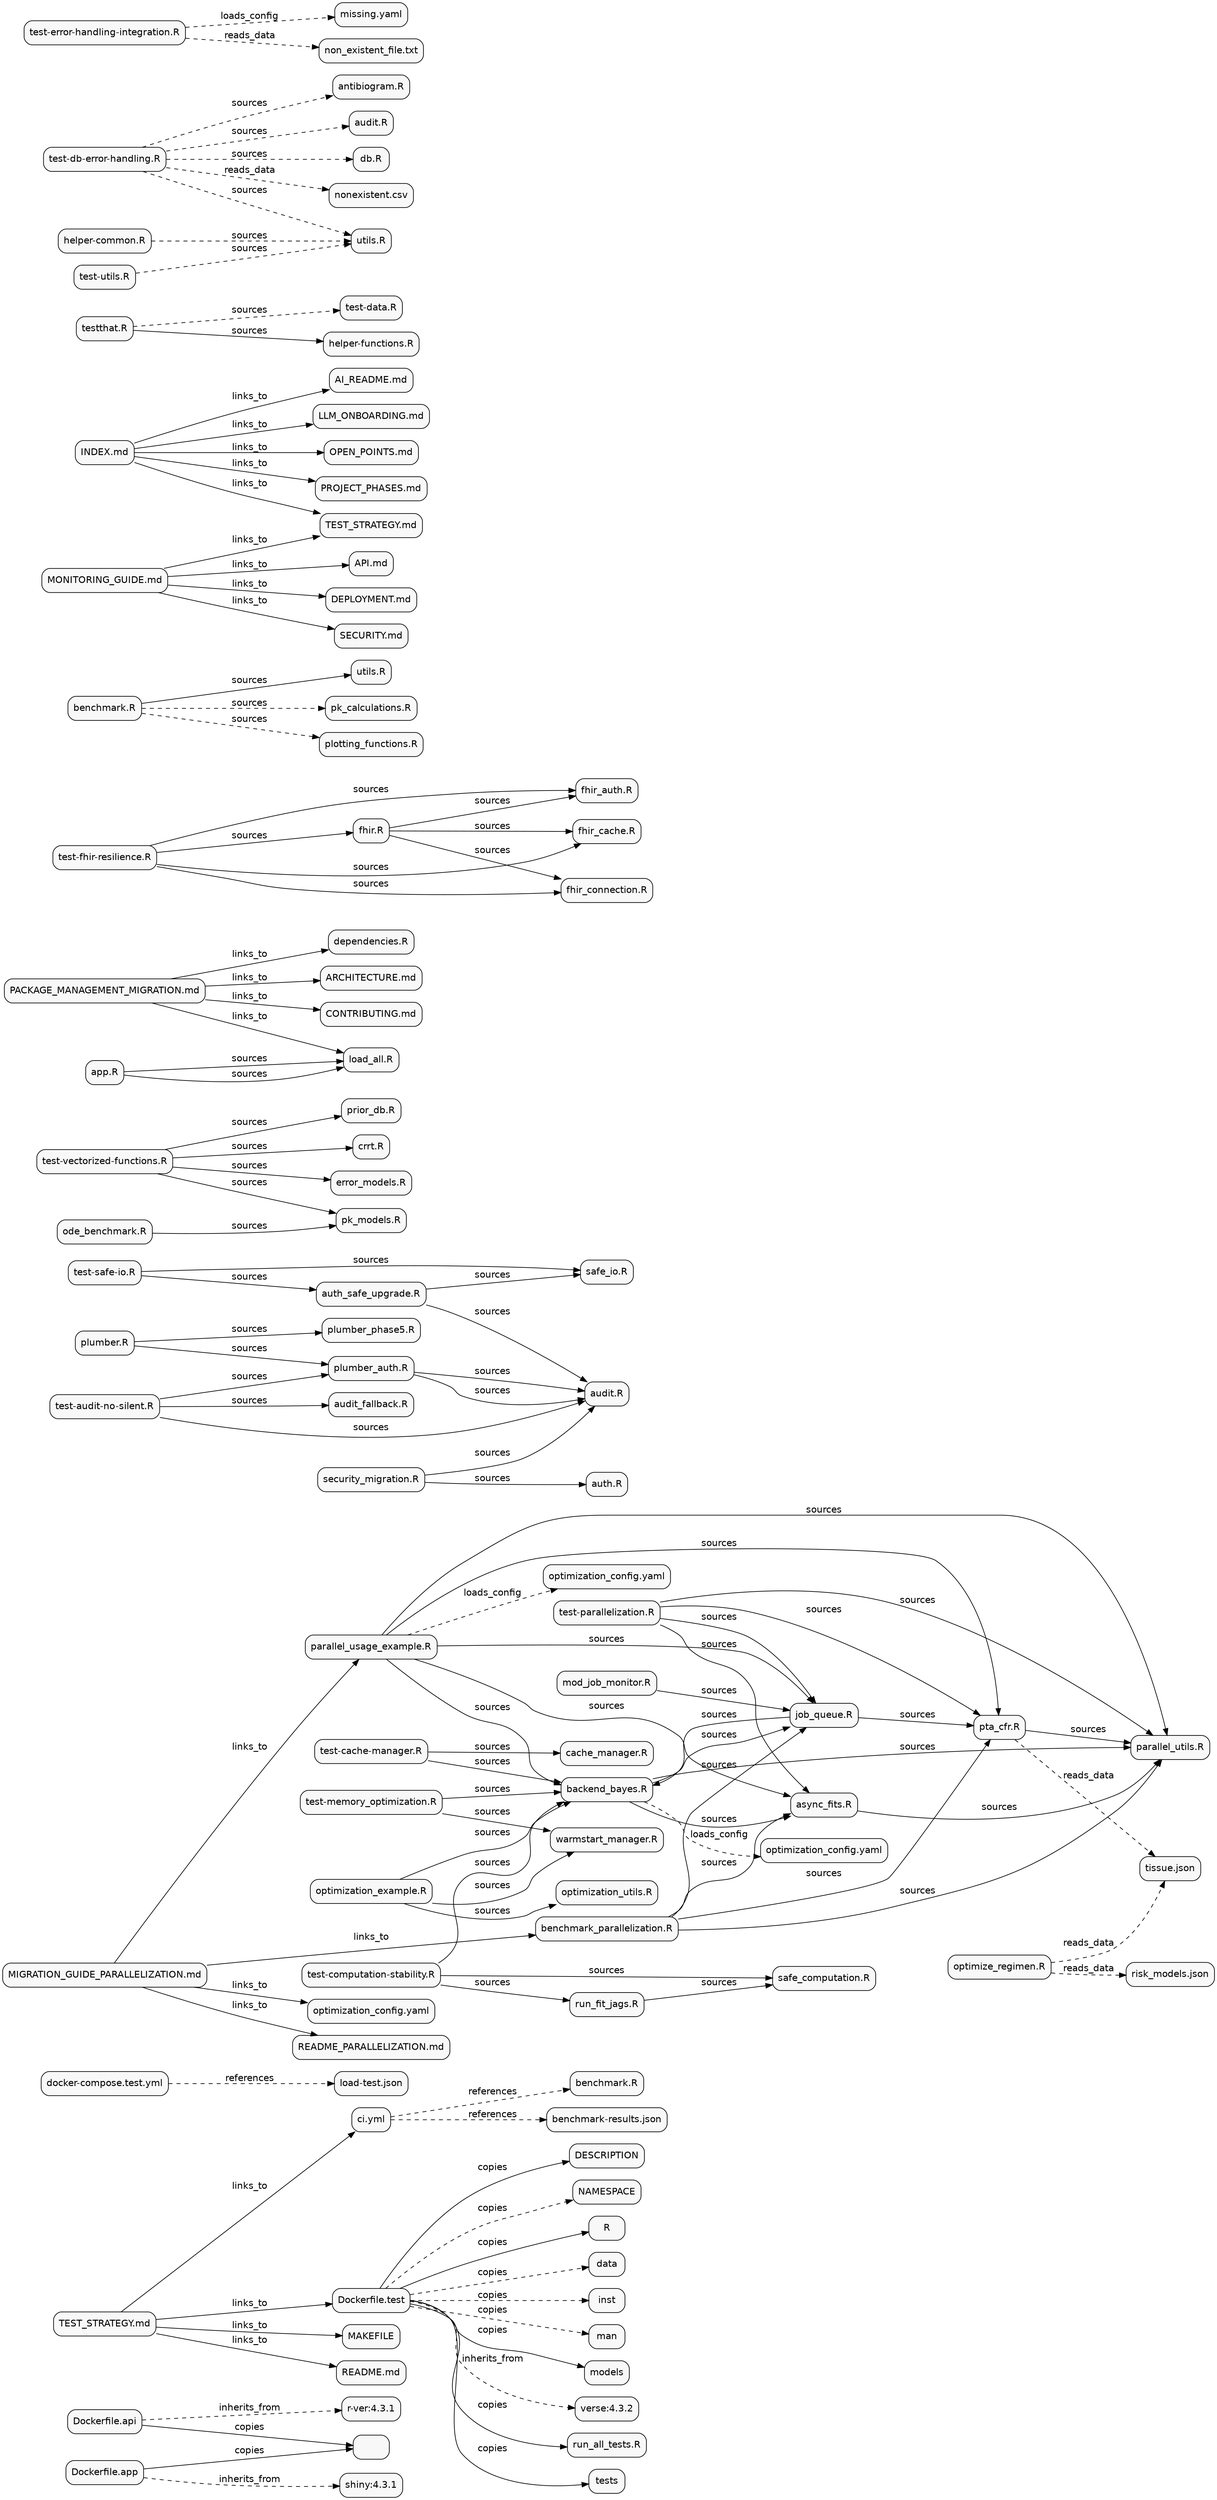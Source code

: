 digraph "deps" {
  rankdir=LR;
  node [shape=box, style="rounded,filled", fillcolor="#f8f8f8", fontname="Helvetica"];
  edge [fontname="Helvetica"];
  "." [label="", tooltip="."];
  ".github/workflows/Rscript tests/performance/benchmark.R\n" [label="benchmark.R\n", tooltip=".github/workflows/Rscript tests/performance/benchmark.R\n"];
  ".github/workflows/benchmark-results.json" [label="benchmark-results.json", tooltip=".github/workflows/benchmark-results.json"];
  ".github/workflows/ci.yml" [label="ci.yml", tooltip=".github/workflows/ci.yml"];
  "DESCRIPTION" [label="DESCRIPTION", tooltip="DESCRIPTION"];
  "Dockerfile.api" [label="Dockerfile.api", tooltip="Dockerfile.api"];
  "Dockerfile.app" [label="Dockerfile.app", tooltip="Dockerfile.app"];
  "Dockerfile.test" [label="Dockerfile.test", tooltip="Dockerfile.test"];
  "K6_OUT=json=/results/load-test.json" [label="load-test.json", tooltip="K6_OUT=json=/results/load-test.json"];
  "MAKEFILE" [label="MAKEFILE", tooltip="MAKEFILE"];
  "NAMESPACE" [label="NAMESPACE", tooltip="NAMESPACE"];
  "R" [label="R", tooltip="R"];
  "R/async_fits.R" [label="async_fits.R", tooltip="R/async_fits.R"];
  "R/audit.R" [label="audit.R", tooltip="R/audit.R"];
  "R/audit_fallback.R" [label="audit_fallback.R", tooltip="R/audit_fallback.R"];
  "R/auth.R" [label="auth.R", tooltip="R/auth.R"];
  "R/auth_safe_upgrade.R" [label="auth_safe_upgrade.R", tooltip="R/auth_safe_upgrade.R"];
  "R/backend_bayes.R" [label="backend_bayes.R", tooltip="R/backend_bayes.R"];
  "R/cache_manager.R" [label="cache_manager.R", tooltip="R/cache_manager.R"];
  "R/config/optimization_config.yaml" [label="optimization_config.yaml", tooltip="R/config/optimization_config.yaml"];
  "R/config/risk_models.json" [label="risk_models.json", tooltip="R/config/risk_models.json"];
  "R/config/tissue.json" [label="tissue.json", tooltip="R/config/tissue.json"];
  "R/crrt.R" [label="crrt.R", tooltip="R/crrt.R"];
  "R/dependencies.R" [label="dependencies.R", tooltip="R/dependencies.R"];
  "R/error_models.R" [label="error_models.R", tooltip="R/error_models.R"];
  "R/fhir.R" [label="fhir.R", tooltip="R/fhir.R"];
  "R/fhir_auth.R" [label="fhir_auth.R", tooltip="R/fhir_auth.R"];
  "R/fhir_cache.R" [label="fhir_cache.R", tooltip="R/fhir_cache.R"];
  "R/fhir_connection.R" [label="fhir_connection.R", tooltip="R/fhir_connection.R"];
  "R/job_queue.R" [label="job_queue.R", tooltip="R/job_queue.R"];
  "R/load_all.R" [label="load_all.R", tooltip="R/load_all.R"];
  "R/modules/mod_job_monitor.R" [label="mod_job_monitor.R", tooltip="R/modules/mod_job_monitor.R"];
  "R/optimization_utils.R" [label="optimization_utils.R", tooltip="R/optimization_utils.R"];
  "R/optimize_regimen.R" [label="optimize_regimen.R", tooltip="R/optimize_regimen.R"];
  "R/parallel_utils.R" [label="parallel_utils.R", tooltip="R/parallel_utils.R"];
  "R/pk_models.R" [label="pk_models.R", tooltip="R/pk_models.R"];
  "R/prior_db.R" [label="prior_db.R", tooltip="R/prior_db.R"];
  "R/pta_cfr.R" [label="pta_cfr.R", tooltip="R/pta_cfr.R"];
  "R/run_fit_jags.R" [label="run_fit_jags.R", tooltip="R/run_fit_jags.R"];
  "R/safe_computation.R" [label="safe_computation.R", tooltip="R/safe_computation.R"];
  "R/safe_io.R" [label="safe_io.R", tooltip="R/safe_io.R"];
  "R/utils.R" [label="utils.R", tooltip="R/utils.R"];
  "R/warmstart_manager.R" [label="warmstart_manager.R", tooltip="R/warmstart_manager.R"];
  "TEST_STRATEGY.md" [label="TEST_STRATEGY.md", tooltip="TEST_STRATEGY.md"];
  "api/plumber.R" [label="plumber.R", tooltip="api/plumber.R"];
  "api/plumber_auth.R" [label="plumber_auth.R", tooltip="api/plumber_auth.R"];
  "api/plumber_phase5.R" [label="plumber_phase5.R", tooltip="api/plumber_phase5.R"];
  "app.R" [label="app.R", tooltip="app.R"];
  "config/optimization_config.yaml" [label="optimization_config.yaml", tooltip="config/optimization_config.yaml"];
  "data" [label="data", tooltip="data"];
  "docker-compose.test.yml" [label="docker-compose.test.yml", tooltip="docker-compose.test.yml"];
  "docs/AI_README.md" [label="AI_README.md", tooltip="docs/AI_README.md"];
  "docs/API.md" [label="API.md", tooltip="docs/API.md"];
  "docs/ARCHITECTURE.md" [label="ARCHITECTURE.md", tooltip="docs/ARCHITECTURE.md"];
  "docs/CONTRIBUTING.md" [label="CONTRIBUTING.md", tooltip="docs/CONTRIBUTING.md"];
  "docs/DEPLOYMENT.md" [label="DEPLOYMENT.md", tooltip="docs/DEPLOYMENT.md"];
  "docs/INDEX.md" [label="INDEX.md", tooltip="docs/INDEX.md"];
  "docs/LLM_ONBOARDING.md" [label="LLM_ONBOARDING.md", tooltip="docs/LLM_ONBOARDING.md"];
  "docs/MIGRATION_GUIDE_PARALLELIZATION.md" [label="MIGRATION_GUIDE_PARALLELIZATION.md", tooltip="docs/MIGRATION_GUIDE_PARALLELIZATION.md"];
  "docs/MONITORING_GUIDE.md" [label="MONITORING_GUIDE.md", tooltip="docs/MONITORING_GUIDE.md"];
  "docs/OPEN_POINTS.md" [label="OPEN_POINTS.md", tooltip="docs/OPEN_POINTS.md"];
  "docs/PACKAGE_MANAGEMENT_MIGRATION.md" [label="PACKAGE_MANAGEMENT_MIGRATION.md", tooltip="docs/PACKAGE_MANAGEMENT_MIGRATION.md"];
  "docs/PROJECT_PHASES.md" [label="PROJECT_PHASES.md", tooltip="docs/PROJECT_PHASES.md"];
  "docs/README_PARALLELIZATION.md" [label="README_PARALLELIZATION.md", tooltip="docs/README_PARALLELIZATION.md"];
  "docs/SECURITY.md" [label="SECURITY.md", tooltip="docs/SECURITY.md"];
  "docs/TEST_STRATEGY.md" [label="TEST_STRATEGY.md", tooltip="docs/TEST_STRATEGY.md"];
  "examples/config/optimization_config.yaml" [label="optimization_config.yaml", tooltip="examples/config/optimization_config.yaml"];
  "examples/optimization_example.R" [label="optimization_example.R", tooltip="examples/optimization_example.R"];
  "examples/parallel_usage_example.R" [label="parallel_usage_example.R", tooltip="examples/parallel_usage_example.R"];
  "inst" [label="inst", tooltip="inst"];
  "man" [label="man", tooltip="man"];
  "models" [label="models", tooltip="models"];
  "rocker/r-ver:4.3.1" [label="r-ver:4.3.1", tooltip="rocker/r-ver:4.3.1"];
  "rocker/shiny:4.3.1" [label="shiny:4.3.1", tooltip="rocker/shiny:4.3.1"];
  "rocker/verse:4.3.2" [label="verse:4.3.2", tooltip="rocker/verse:4.3.2"];
  "run_all_tests.R" [label="run_all_tests.R", tooltip="run_all_tests.R"];
  "scripts/security_migration.R" [label="security_migration.R", tooltip="scripts/security_migration.R"];
  "tests" [label="tests", tooltip="tests"];
  "tests/README.md" [label="README.md", tooltip="tests/README.md"];
  "tests/performance/R/pk_calculations.R" [label="pk_calculations.R", tooltip="tests/performance/R/pk_calculations.R"];
  "tests/performance/R/plotting_functions.R" [label="plotting_functions.R", tooltip="tests/performance/R/plotting_functions.R"];
  "tests/performance/benchmark.R" [label="benchmark.R", tooltip="tests/performance/benchmark.R"];
  "tests/performance/benchmark_parallelization.R" [label="benchmark_parallelization.R", tooltip="tests/performance/benchmark_parallelization.R"];
  "tests/performance/ode_benchmark.R" [label="ode_benchmark.R", tooltip="tests/performance/ode_benchmark.R"];
  "tests/tests/testthat/fixtures/test-data.R" [label="test-data.R", tooltip="tests/tests/testthat/fixtures/test-data.R"];
  "tests/testthat.R" [label="testthat.R", tooltip="tests/testthat.R"];
  "tests/testthat/R/antibiogram.R" [label="antibiogram.R", tooltip="tests/testthat/R/antibiogram.R"];
  "tests/testthat/R/audit.R" [label="audit.R", tooltip="tests/testthat/R/audit.R"];
  "tests/testthat/R/db.R" [label="db.R", tooltip="tests/testthat/R/db.R"];
  "tests/testthat/R/utils.R" [label="utils.R", tooltip="tests/testthat/R/utils.R"];
  "tests/testthat/helper-common.R" [label="helper-common.R", tooltip="tests/testthat/helper-common.R"];
  "tests/testthat/helper-functions.R" [label="helper-functions.R", tooltip="tests/testthat/helper-functions.R"];
  "tests/testthat/missing.yaml" [label="missing.yaml", tooltip="tests/testthat/missing.yaml"];
  "tests/testthat/non_existent_file.txt" [label="non_existent_file.txt", tooltip="tests/testthat/non_existent_file.txt"];
  "tests/testthat/nonexistent.csv" [label="nonexistent.csv", tooltip="tests/testthat/nonexistent.csv"];
  "tests/testthat/test-audit-no-silent.R" [label="test-audit-no-silent.R", tooltip="tests/testthat/test-audit-no-silent.R"];
  "tests/testthat/test-cache-manager.R" [label="test-cache-manager.R", tooltip="tests/testthat/test-cache-manager.R"];
  "tests/testthat/test-computation-stability.R" [label="test-computation-stability.R", tooltip="tests/testthat/test-computation-stability.R"];
  "tests/testthat/test-db-error-handling.R" [label="test-db-error-handling.R", tooltip="tests/testthat/test-db-error-handling.R"];
  "tests/testthat/test-error-handling-integration.R" [label="test-error-handling-integration.R", tooltip="tests/testthat/test-error-handling-integration.R"];
  "tests/testthat/test-fhir-resilience.R" [label="test-fhir-resilience.R", tooltip="tests/testthat/test-fhir-resilience.R"];
  "tests/testthat/test-memory_optimization.R" [label="test-memory_optimization.R", tooltip="tests/testthat/test-memory_optimization.R"];
  "tests/testthat/test-parallelization.R" [label="test-parallelization.R", tooltip="tests/testthat/test-parallelization.R"];
  "tests/testthat/test-safe-io.R" [label="test-safe-io.R", tooltip="tests/testthat/test-safe-io.R"];
  "tests/testthat/test-utils.R" [label="test-utils.R", tooltip="tests/testthat/test-utils.R"];
  "tests/testthat/test-vectorized-functions.R" [label="test-vectorized-functions.R", tooltip="tests/testthat/test-vectorized-functions.R"];
  "app.R" -> "R/load_all.R" [label="sources", style=solid];
  "app.R" -> "R/load_all.R" [label="sources", style=solid];
  "docker-compose.test.yml" -> "K6_OUT=json=/results/load-test.json" [label="references", style=dashed];
  "Dockerfile.api" -> "rocker/r-ver:4.3.1" [label="inherits_from", style=dashed];
  "Dockerfile.api" -> "." [label="copies", style=solid];
  "Dockerfile.app" -> "rocker/shiny:4.3.1" [label="inherits_from", style=dashed];
  "Dockerfile.app" -> "." [label="copies", style=solid];
  "Dockerfile.test" -> "rocker/verse:4.3.2" [label="inherits_from", style=dashed];
  "Dockerfile.test" -> "DESCRIPTION" [label="copies", style=solid];
  "Dockerfile.test" -> "R" [label="copies", style=solid];
  "Dockerfile.test" -> "tests" [label="copies", style=solid];
  "Dockerfile.test" -> "models" [label="copies", style=solid];
  "Dockerfile.test" -> "data" [label="copies", style=dashed];
  "Dockerfile.test" -> "inst" [label="copies", style=dashed];
  "Dockerfile.test" -> "man" [label="copies", style=dashed];
  "Dockerfile.test" -> "NAMESPACE" [label="copies", style=dashed];
  "Dockerfile.test" -> "run_all_tests.R" [label="copies", style=solid];
  "TEST_STRATEGY.md" -> "tests/README.md" [label="links_to", style=solid];
  "TEST_STRATEGY.md" -> ".github/workflows/ci.yml" [label="links_to", style=solid];
  "TEST_STRATEGY.md" -> "Dockerfile.test" [label="links_to", style=solid];
  "TEST_STRATEGY.md" -> "MAKEFILE" [label="links_to", style=solid];
  "api/plumber.R" -> "api/plumber_phase5.R" [label="sources", style=solid];
  "api/plumber.R" -> "api/plumber_auth.R" [label="sources", style=solid];
  "api/plumber_auth.R" -> "R/audit.R" [label="sources", style=solid];
  "api/plumber_auth.R" -> "R/audit.R" [label="sources", style=solid];
  "docs/INDEX.md" -> "docs/PROJECT_PHASES.md" [label="links_to", style=solid];
  "docs/INDEX.md" -> "docs/OPEN_POINTS.md" [label="links_to", style=solid];
  "docs/INDEX.md" -> "docs/TEST_STRATEGY.md" [label="links_to", style=solid];
  "docs/INDEX.md" -> "docs/AI_README.md" [label="links_to", style=solid];
  "docs/INDEX.md" -> "docs/LLM_ONBOARDING.md" [label="links_to", style=solid];
  "docs/MIGRATION_GUIDE_PARALLELIZATION.md" -> "docs/README_PARALLELIZATION.md" [label="links_to", style=solid];
  "docs/MIGRATION_GUIDE_PARALLELIZATION.md" -> "examples/parallel_usage_example.R" [label="links_to", style=solid];
  "docs/MIGRATION_GUIDE_PARALLELIZATION.md" -> "tests/performance/benchmark_parallelization.R" [label="links_to", style=solid];
  "docs/MIGRATION_GUIDE_PARALLELIZATION.md" -> "config/optimization_config.yaml" [label="links_to", style=solid];
  "docs/MONITORING_GUIDE.md" -> "docs/API.md" [label="links_to", style=solid];
  "docs/MONITORING_GUIDE.md" -> "docs/SECURITY.md" [label="links_to", style=solid];
  "docs/MONITORING_GUIDE.md" -> "docs/DEPLOYMENT.md" [label="links_to", style=solid];
  "docs/MONITORING_GUIDE.md" -> "docs/TEST_STRATEGY.md" [label="links_to", style=solid];
  "docs/PACKAGE_MANAGEMENT_MIGRATION.md" -> "docs/ARCHITECTURE.md" [label="links_to", style=solid];
  "docs/PACKAGE_MANAGEMENT_MIGRATION.md" -> "docs/CONTRIBUTING.md" [label="links_to", style=solid];
  "docs/PACKAGE_MANAGEMENT_MIGRATION.md" -> "R/dependencies.R" [label="links_to", style=solid];
  "docs/PACKAGE_MANAGEMENT_MIGRATION.md" -> "R/load_all.R" [label="links_to", style=solid];
  "examples/optimization_example.R" -> "R/backend_bayes.R" [label="sources", style=solid];
  "examples/optimization_example.R" -> "R/warmstart_manager.R" [label="sources", style=solid];
  "examples/optimization_example.R" -> "R/optimization_utils.R" [label="sources", style=solid];
  "examples/parallel_usage_example.R" -> "R/parallel_utils.R" [label="sources", style=solid];
  "examples/parallel_usage_example.R" -> "R/async_fits.R" [label="sources", style=solid];
  "examples/parallel_usage_example.R" -> "R/job_queue.R" [label="sources", style=solid];
  "examples/parallel_usage_example.R" -> "R/pta_cfr.R" [label="sources", style=solid];
  "examples/parallel_usage_example.R" -> "R/backend_bayes.R" [label="sources", style=solid];
  "examples/parallel_usage_example.R" -> "examples/config/optimization_config.yaml" [label="loads_config", style=dashed];
  "R/async_fits.R" -> "R/parallel_utils.R" [label="sources", style=solid];
  "R/auth_safe_upgrade.R" -> "R/safe_io.R" [label="sources", style=solid];
  "R/auth_safe_upgrade.R" -> "R/audit.R" [label="sources", style=solid];
  "R/backend_bayes.R" -> "R/parallel_utils.R" [label="sources", style=solid];
  "R/backend_bayes.R" -> "R/async_fits.R" [label="sources", style=solid];
  "R/backend_bayes.R" -> "R/job_queue.R" [label="sources", style=solid];
  "R/backend_bayes.R" -> "R/config/optimization_config.yaml" [label="loads_config", style=dashed];
  "R/fhir.R" -> "R/fhir_connection.R" [label="sources", style=solid];
  "R/fhir.R" -> "R/fhir_auth.R" [label="sources", style=solid];
  "R/fhir.R" -> "R/fhir_cache.R" [label="sources", style=solid];
  "R/job_queue.R" -> "R/backend_bayes.R" [label="sources", style=solid];
  "R/job_queue.R" -> "R/pta_cfr.R" [label="sources", style=solid];
  "R/optimize_regimen.R" -> "R/config/tissue.json" [label="reads_data", style=dashed];
  "R/optimize_regimen.R" -> "R/config/risk_models.json" [label="reads_data", style=dashed];
  "R/pta_cfr.R" -> "R/parallel_utils.R" [label="sources", style=solid];
  "R/pta_cfr.R" -> "R/config/tissue.json" [label="reads_data", style=dashed];
  "R/run_fit_jags.R" -> "R/safe_computation.R" [label="sources", style=solid];
  "scripts/security_migration.R" -> "R/auth.R" [label="sources", style=solid];
  "scripts/security_migration.R" -> "R/audit.R" [label="sources", style=solid];
  "tests/testthat.R" -> "tests/testthat/helper-functions.R" [label="sources", style=solid];
  "tests/testthat.R" -> "tests/tests/testthat/fixtures/test-data.R" [label="sources", style=dashed];
  ".github/workflows/ci.yml" -> ".github/workflows/Rscript tests/performance/benchmark.R\n" [label="references", style=dashed];
  ".github/workflows/ci.yml" -> ".github/workflows/benchmark-results.json" [label="references", style=dashed];
  "R/modules/mod_job_monitor.R" -> "R/job_queue.R" [label="sources", style=solid];
  "tests/performance/benchmark.R" -> "R/utils.R" [label="sources", style=solid];
  "tests/performance/benchmark.R" -> "tests/performance/R/pk_calculations.R" [label="sources", style=dashed];
  "tests/performance/benchmark.R" -> "tests/performance/R/plotting_functions.R" [label="sources", style=dashed];
  "tests/performance/benchmark_parallelization.R" -> "R/parallel_utils.R" [label="sources", style=solid];
  "tests/performance/benchmark_parallelization.R" -> "R/async_fits.R" [label="sources", style=solid];
  "tests/performance/benchmark_parallelization.R" -> "R/job_queue.R" [label="sources", style=solid];
  "tests/performance/benchmark_parallelization.R" -> "R/pta_cfr.R" [label="sources", style=solid];
  "tests/performance/ode_benchmark.R" -> "R/pk_models.R" [label="sources", style=solid];
  "tests/testthat/helper-common.R" -> "tests/testthat/R/utils.R" [label="sources", style=dashed];
  "tests/testthat/test-audit-no-silent.R" -> "R/audit.R" [label="sources", style=solid];
  "tests/testthat/test-audit-no-silent.R" -> "R/audit_fallback.R" [label="sources", style=solid];
  "tests/testthat/test-audit-no-silent.R" -> "api/plumber_auth.R" [label="sources", style=solid];
  "tests/testthat/test-cache-manager.R" -> "R/cache_manager.R" [label="sources", style=solid];
  "tests/testthat/test-cache-manager.R" -> "R/backend_bayes.R" [label="sources", style=solid];
  "tests/testthat/test-computation-stability.R" -> "R/safe_computation.R" [label="sources", style=solid];
  "tests/testthat/test-computation-stability.R" -> "R/backend_bayes.R" [label="sources", style=solid];
  "tests/testthat/test-computation-stability.R" -> "R/run_fit_jags.R" [label="sources", style=solid];
  "tests/testthat/test-db-error-handling.R" -> "tests/testthat/R/utils.R" [label="sources", style=dashed];
  "tests/testthat/test-db-error-handling.R" -> "tests/testthat/R/db.R" [label="sources", style=dashed];
  "tests/testthat/test-db-error-handling.R" -> "tests/testthat/R/antibiogram.R" [label="sources", style=dashed];
  "tests/testthat/test-db-error-handling.R" -> "tests/testthat/R/audit.R" [label="sources", style=dashed];
  "tests/testthat/test-db-error-handling.R" -> "tests/testthat/nonexistent.csv" [label="reads_data", style=dashed];
  "tests/testthat/test-error-handling-integration.R" -> "tests/testthat/non_existent_file.txt" [label="reads_data", style=dashed];
  "tests/testthat/test-error-handling-integration.R" -> "tests/testthat/missing.yaml" [label="loads_config", style=dashed];
  "tests/testthat/test-fhir-resilience.R" -> "R/fhir_connection.R" [label="sources", style=solid];
  "tests/testthat/test-fhir-resilience.R" -> "R/fhir_auth.R" [label="sources", style=solid];
  "tests/testthat/test-fhir-resilience.R" -> "R/fhir_cache.R" [label="sources", style=solid];
  "tests/testthat/test-fhir-resilience.R" -> "R/fhir.R" [label="sources", style=solid];
  "tests/testthat/test-memory_optimization.R" -> "R/backend_bayes.R" [label="sources", style=solid];
  "tests/testthat/test-memory_optimization.R" -> "R/warmstart_manager.R" [label="sources", style=solid];
  "tests/testthat/test-parallelization.R" -> "R/parallel_utils.R" [label="sources", style=solid];
  "tests/testthat/test-parallelization.R" -> "R/async_fits.R" [label="sources", style=solid];
  "tests/testthat/test-parallelization.R" -> "R/job_queue.R" [label="sources", style=solid];
  "tests/testthat/test-parallelization.R" -> "R/pta_cfr.R" [label="sources", style=solid];
  "tests/testthat/test-safe-io.R" -> "R/safe_io.R" [label="sources", style=solid];
  "tests/testthat/test-safe-io.R" -> "R/auth_safe_upgrade.R" [label="sources", style=solid];
  "tests/testthat/test-utils.R" -> "tests/testthat/R/utils.R" [label="sources", style=dashed];
  "tests/testthat/test-vectorized-functions.R" -> "R/pk_models.R" [label="sources", style=solid];
  "tests/testthat/test-vectorized-functions.R" -> "R/error_models.R" [label="sources", style=solid];
  "tests/testthat/test-vectorized-functions.R" -> "R/crrt.R" [label="sources", style=solid];
  "tests/testthat/test-vectorized-functions.R" -> "R/prior_db.R" [label="sources", style=solid];
}